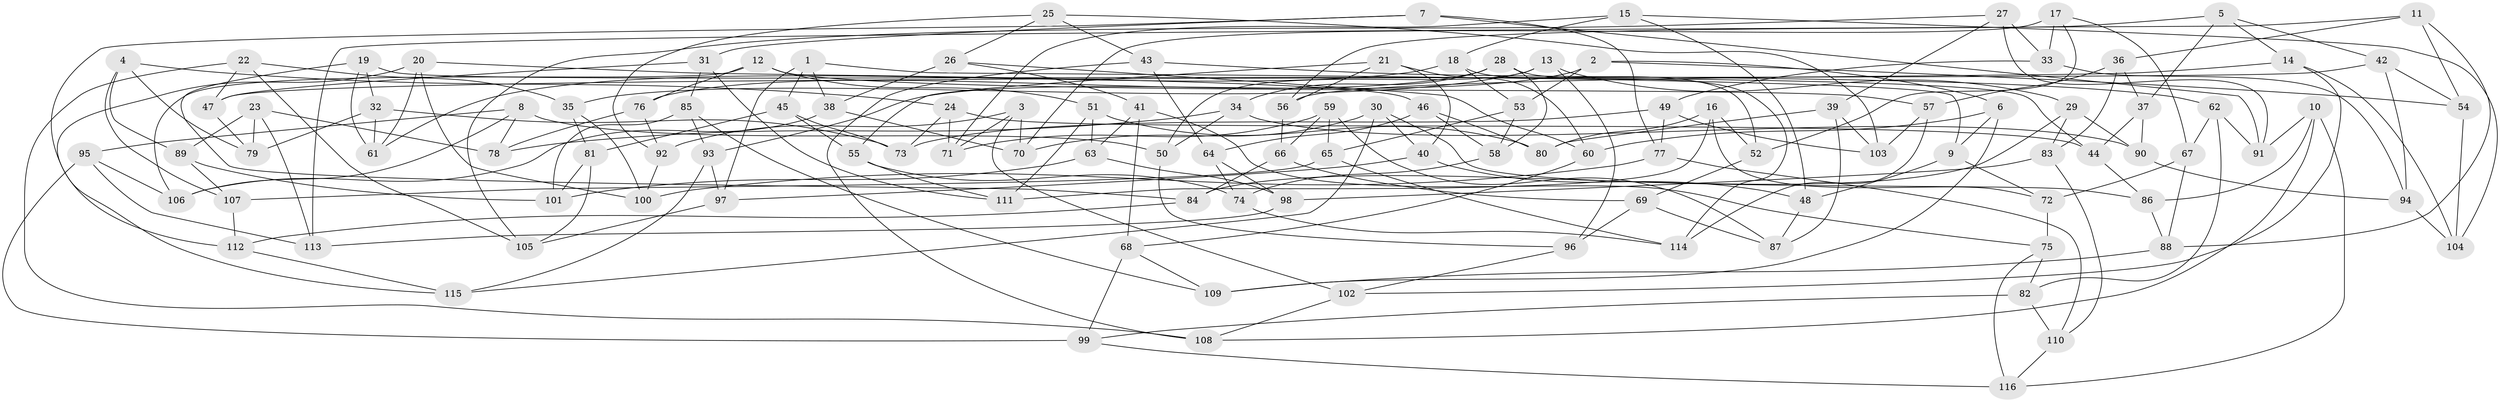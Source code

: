 // coarse degree distribution, {6: 0.3950617283950617, 4: 0.5555555555555556, 5: 0.037037037037037035, 3: 0.012345679012345678}
// Generated by graph-tools (version 1.1) at 2025/24/03/03/25 07:24:31]
// undirected, 116 vertices, 232 edges
graph export_dot {
graph [start="1"]
  node [color=gray90,style=filled];
  1;
  2;
  3;
  4;
  5;
  6;
  7;
  8;
  9;
  10;
  11;
  12;
  13;
  14;
  15;
  16;
  17;
  18;
  19;
  20;
  21;
  22;
  23;
  24;
  25;
  26;
  27;
  28;
  29;
  30;
  31;
  32;
  33;
  34;
  35;
  36;
  37;
  38;
  39;
  40;
  41;
  42;
  43;
  44;
  45;
  46;
  47;
  48;
  49;
  50;
  51;
  52;
  53;
  54;
  55;
  56;
  57;
  58;
  59;
  60;
  61;
  62;
  63;
  64;
  65;
  66;
  67;
  68;
  69;
  70;
  71;
  72;
  73;
  74;
  75;
  76;
  77;
  78;
  79;
  80;
  81;
  82;
  83;
  84;
  85;
  86;
  87;
  88;
  89;
  90;
  91;
  92;
  93;
  94;
  95;
  96;
  97;
  98;
  99;
  100;
  101;
  102;
  103;
  104;
  105;
  106;
  107;
  108;
  109;
  110;
  111;
  112;
  113;
  114;
  115;
  116;
  1 -- 97;
  1 -- 38;
  1 -- 9;
  1 -- 45;
  2 -- 54;
  2 -- 53;
  2 -- 6;
  2 -- 93;
  3 -- 102;
  3 -- 70;
  3 -- 92;
  3 -- 71;
  4 -- 24;
  4 -- 89;
  4 -- 107;
  4 -- 79;
  5 -- 37;
  5 -- 56;
  5 -- 42;
  5 -- 14;
  6 -- 109;
  6 -- 60;
  6 -- 9;
  7 -- 91;
  7 -- 112;
  7 -- 31;
  7 -- 77;
  8 -- 50;
  8 -- 78;
  8 -- 95;
  8 -- 106;
  9 -- 72;
  9 -- 48;
  10 -- 91;
  10 -- 116;
  10 -- 108;
  10 -- 86;
  11 -- 54;
  11 -- 36;
  11 -- 88;
  11 -- 113;
  12 -- 76;
  12 -- 106;
  12 -- 57;
  12 -- 51;
  13 -- 35;
  13 -- 96;
  13 -- 50;
  13 -- 29;
  14 -- 56;
  14 -- 102;
  14 -- 104;
  15 -- 71;
  15 -- 104;
  15 -- 48;
  15 -- 18;
  16 -- 52;
  16 -- 72;
  16 -- 80;
  16 -- 111;
  17 -- 67;
  17 -- 33;
  17 -- 70;
  17 -- 52;
  18 -- 53;
  18 -- 52;
  18 -- 61;
  19 -- 61;
  19 -- 84;
  19 -- 44;
  19 -- 32;
  20 -- 115;
  20 -- 46;
  20 -- 100;
  20 -- 61;
  21 -- 40;
  21 -- 56;
  21 -- 55;
  21 -- 60;
  22 -- 35;
  22 -- 105;
  22 -- 108;
  22 -- 47;
  23 -- 89;
  23 -- 78;
  23 -- 113;
  23 -- 79;
  24 -- 73;
  24 -- 44;
  24 -- 71;
  25 -- 103;
  25 -- 26;
  25 -- 92;
  25 -- 43;
  26 -- 60;
  26 -- 38;
  26 -- 41;
  27 -- 33;
  27 -- 105;
  27 -- 39;
  27 -- 91;
  28 -- 58;
  28 -- 76;
  28 -- 34;
  28 -- 114;
  29 -- 83;
  29 -- 84;
  29 -- 90;
  30 -- 115;
  30 -- 40;
  30 -- 70;
  30 -- 86;
  31 -- 111;
  31 -- 85;
  31 -- 47;
  32 -- 61;
  32 -- 73;
  32 -- 79;
  33 -- 49;
  33 -- 94;
  34 -- 90;
  34 -- 50;
  34 -- 78;
  35 -- 81;
  35 -- 100;
  36 -- 83;
  36 -- 37;
  36 -- 57;
  37 -- 90;
  37 -- 44;
  38 -- 106;
  38 -- 70;
  39 -- 103;
  39 -- 87;
  39 -- 80;
  40 -- 97;
  40 -- 48;
  41 -- 75;
  41 -- 68;
  41 -- 63;
  42 -- 94;
  42 -- 54;
  42 -- 47;
  43 -- 108;
  43 -- 64;
  43 -- 62;
  44 -- 86;
  45 -- 81;
  45 -- 55;
  45 -- 73;
  46 -- 58;
  46 -- 80;
  46 -- 64;
  47 -- 79;
  48 -- 87;
  49 -- 103;
  49 -- 73;
  49 -- 77;
  50 -- 96;
  51 -- 63;
  51 -- 80;
  51 -- 111;
  52 -- 69;
  53 -- 65;
  53 -- 58;
  54 -- 104;
  55 -- 111;
  55 -- 74;
  56 -- 66;
  57 -- 103;
  57 -- 114;
  58 -- 74;
  59 -- 87;
  59 -- 66;
  59 -- 71;
  59 -- 65;
  60 -- 68;
  62 -- 82;
  62 -- 67;
  62 -- 91;
  63 -- 98;
  63 -- 101;
  64 -- 98;
  64 -- 74;
  65 -- 107;
  65 -- 114;
  66 -- 84;
  66 -- 69;
  67 -- 72;
  67 -- 88;
  68 -- 99;
  68 -- 109;
  69 -- 96;
  69 -- 87;
  72 -- 75;
  74 -- 114;
  75 -- 82;
  75 -- 116;
  76 -- 78;
  76 -- 92;
  77 -- 110;
  77 -- 100;
  81 -- 105;
  81 -- 101;
  82 -- 99;
  82 -- 110;
  83 -- 98;
  83 -- 110;
  84 -- 112;
  85 -- 109;
  85 -- 101;
  85 -- 93;
  86 -- 88;
  88 -- 109;
  89 -- 107;
  89 -- 101;
  90 -- 94;
  92 -- 100;
  93 -- 115;
  93 -- 97;
  94 -- 104;
  95 -- 106;
  95 -- 99;
  95 -- 113;
  96 -- 102;
  97 -- 105;
  98 -- 113;
  99 -- 116;
  102 -- 108;
  107 -- 112;
  110 -- 116;
  112 -- 115;
}
